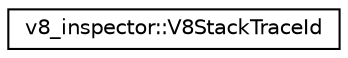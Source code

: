 digraph "Graphical Class Hierarchy"
{
  edge [fontname="Helvetica",fontsize="10",labelfontname="Helvetica",labelfontsize="10"];
  node [fontname="Helvetica",fontsize="10",shape=record];
  rankdir="LR";
  Node1 [label="v8_inspector::V8StackTraceId",height=0.2,width=0.4,color="black", fillcolor="white", style="filled",URL="$structv8__inspector_1_1V8StackTraceId.html"];
}
